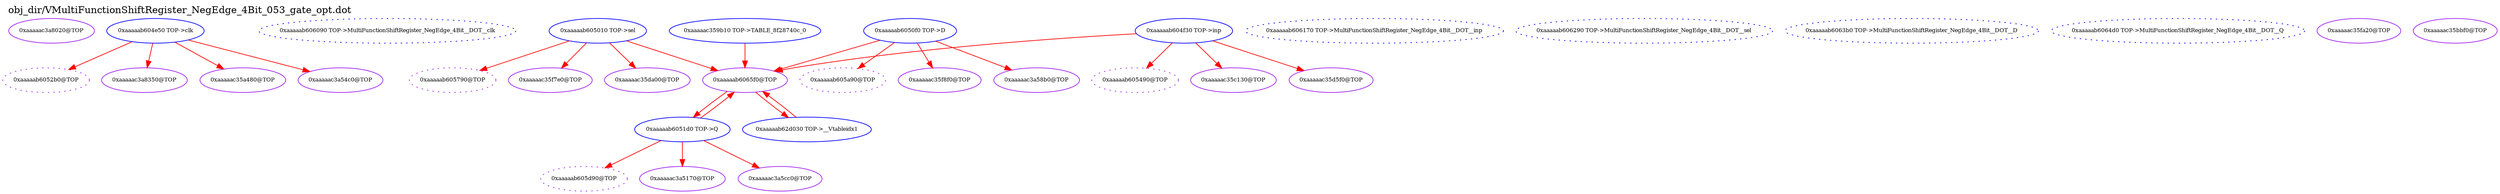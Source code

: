 digraph v3graph {
	graph	[label="obj_dir/VMultiFunctionShiftRegister_NegEdge_4Bit_053_gate_opt.dot",
		 labelloc=t, labeljust=l,
		 //size="7.5,10",
		 rankdir=TB];
	n0	[fontsize=8 label="0xaaaaac3a8020@TOP", color=purple];
	n1	[fontsize=8 label="0xaaaaab6052b0@TOP", color=purple, style=dotted];
	n2	[fontsize=8 label="0xaaaaab604e50 TOP->clk", color=blue];
	n3	[fontsize=8 label="0xaaaaab606090 TOP->MultiFunctionShiftRegister_NegEdge_4Bit__DOT__clk", color=blue, style=dotted];
	n4	[fontsize=8 label="0xaaaaab605490@TOP", color=purple, style=dotted];
	n5	[fontsize=8 label="0xaaaaab604f30 TOP->inp", color=blue];
	n6	[fontsize=8 label="0xaaaaab606170 TOP->MultiFunctionShiftRegister_NegEdge_4Bit__DOT__inp", color=blue, style=dotted];
	n7	[fontsize=8 label="0xaaaaab605790@TOP", color=purple, style=dotted];
	n8	[fontsize=8 label="0xaaaaab605010 TOP->sel", color=blue];
	n9	[fontsize=8 label="0xaaaaab606290 TOP->MultiFunctionShiftRegister_NegEdge_4Bit__DOT__sel", color=blue, style=dotted];
	n10	[fontsize=8 label="0xaaaaab605a90@TOP", color=purple, style=dotted];
	n11	[fontsize=8 label="0xaaaaab6050f0 TOP->D", color=blue];
	n12	[fontsize=8 label="0xaaaaab6063b0 TOP->MultiFunctionShiftRegister_NegEdge_4Bit__DOT__D", color=blue, style=dotted];
	n13	[fontsize=8 label="0xaaaaab605d90@TOP", color=purple, style=dotted];
	n14	[fontsize=8 label="0xaaaaab6051d0 TOP->Q", color=blue];
	n15	[fontsize=8 label="0xaaaaab6064d0 TOP->MultiFunctionShiftRegister_NegEdge_4Bit__DOT__Q", color=blue, style=dotted];
	n16	[fontsize=8 label="0xaaaaac3a8350@TOP", color=purple];
	n17	[fontsize=8 label="0xaaaaab6065f0@TOP", color=purple];
	n18	[fontsize=8 label="0xaaaaab62d030 TOP->__Vtableidx1", color=blue];
	n19	[fontsize=8 label="0xaaaaac359b10 TOP->TABLE_8f28740c_0", color=blue];
	n20	[fontsize=8 label="0xaaaaac35fa20@TOP", color=purple];
	n21	[fontsize=8 label="0xaaaaac35bbf0@TOP", color=purple];
	n22	[fontsize=8 label="0xaaaaac35a480@TOP", color=purple];
	n23	[fontsize=8 label="0xaaaaac35c130@TOP", color=purple];
	n24	[fontsize=8 label="0xaaaaac35f7e0@TOP", color=purple];
	n25	[fontsize=8 label="0xaaaaac35f8f0@TOP", color=purple];
	n26	[fontsize=8 label="0xaaaaac3a5170@TOP", color=purple];
	n27	[fontsize=8 label="0xaaaaac3a54c0@TOP", color=purple];
	n28	[fontsize=8 label="0xaaaaac35d5f0@TOP", color=purple];
	n29	[fontsize=8 label="0xaaaaac35da00@TOP", color=purple];
	n30	[fontsize=8 label="0xaaaaac3a58b0@TOP", color=purple];
	n31	[fontsize=8 label="0xaaaaac3a5cc0@TOP", color=purple];
	n2 -> n1 [fontsize=8 label="" weight=1 color=red];
	n2 -> n16 [fontsize=8 label="" weight=1 color=red];
	n2 -> n22 [fontsize=8 label="" weight=1 color=red];
	n2 -> n27 [fontsize=8 label="" weight=1 color=red];
	n5 -> n4 [fontsize=8 label="" weight=1 color=red];
	n5 -> n17 [fontsize=8 label="" weight=1 color=red];
	n5 -> n23 [fontsize=8 label="" weight=1 color=red];
	n5 -> n28 [fontsize=8 label="" weight=1 color=red];
	n8 -> n7 [fontsize=8 label="" weight=1 color=red];
	n8 -> n17 [fontsize=8 label="" weight=1 color=red];
	n8 -> n24 [fontsize=8 label="" weight=1 color=red];
	n8 -> n29 [fontsize=8 label="" weight=1 color=red];
	n11 -> n10 [fontsize=8 label="" weight=1 color=red];
	n11 -> n17 [fontsize=8 label="" weight=1 color=red];
	n11 -> n25 [fontsize=8 label="" weight=1 color=red];
	n11 -> n30 [fontsize=8 label="" weight=1 color=red];
	n14 -> n13 [fontsize=8 label="" weight=1 color=red];
	n14 -> n17 [fontsize=8 label="" weight=1 color=red];
	n14 -> n26 [fontsize=8 label="" weight=1 color=red];
	n14 -> n31 [fontsize=8 label="" weight=1 color=red];
	n17 -> n18 [fontsize=8 label="" weight=1 color=red];
	n17 -> n14 [fontsize=8 label="" weight=1 color=red];
	n18 -> n17 [fontsize=8 label="" weight=1 color=red];
	n19 -> n17 [fontsize=8 label="" weight=1 color=red];
}
